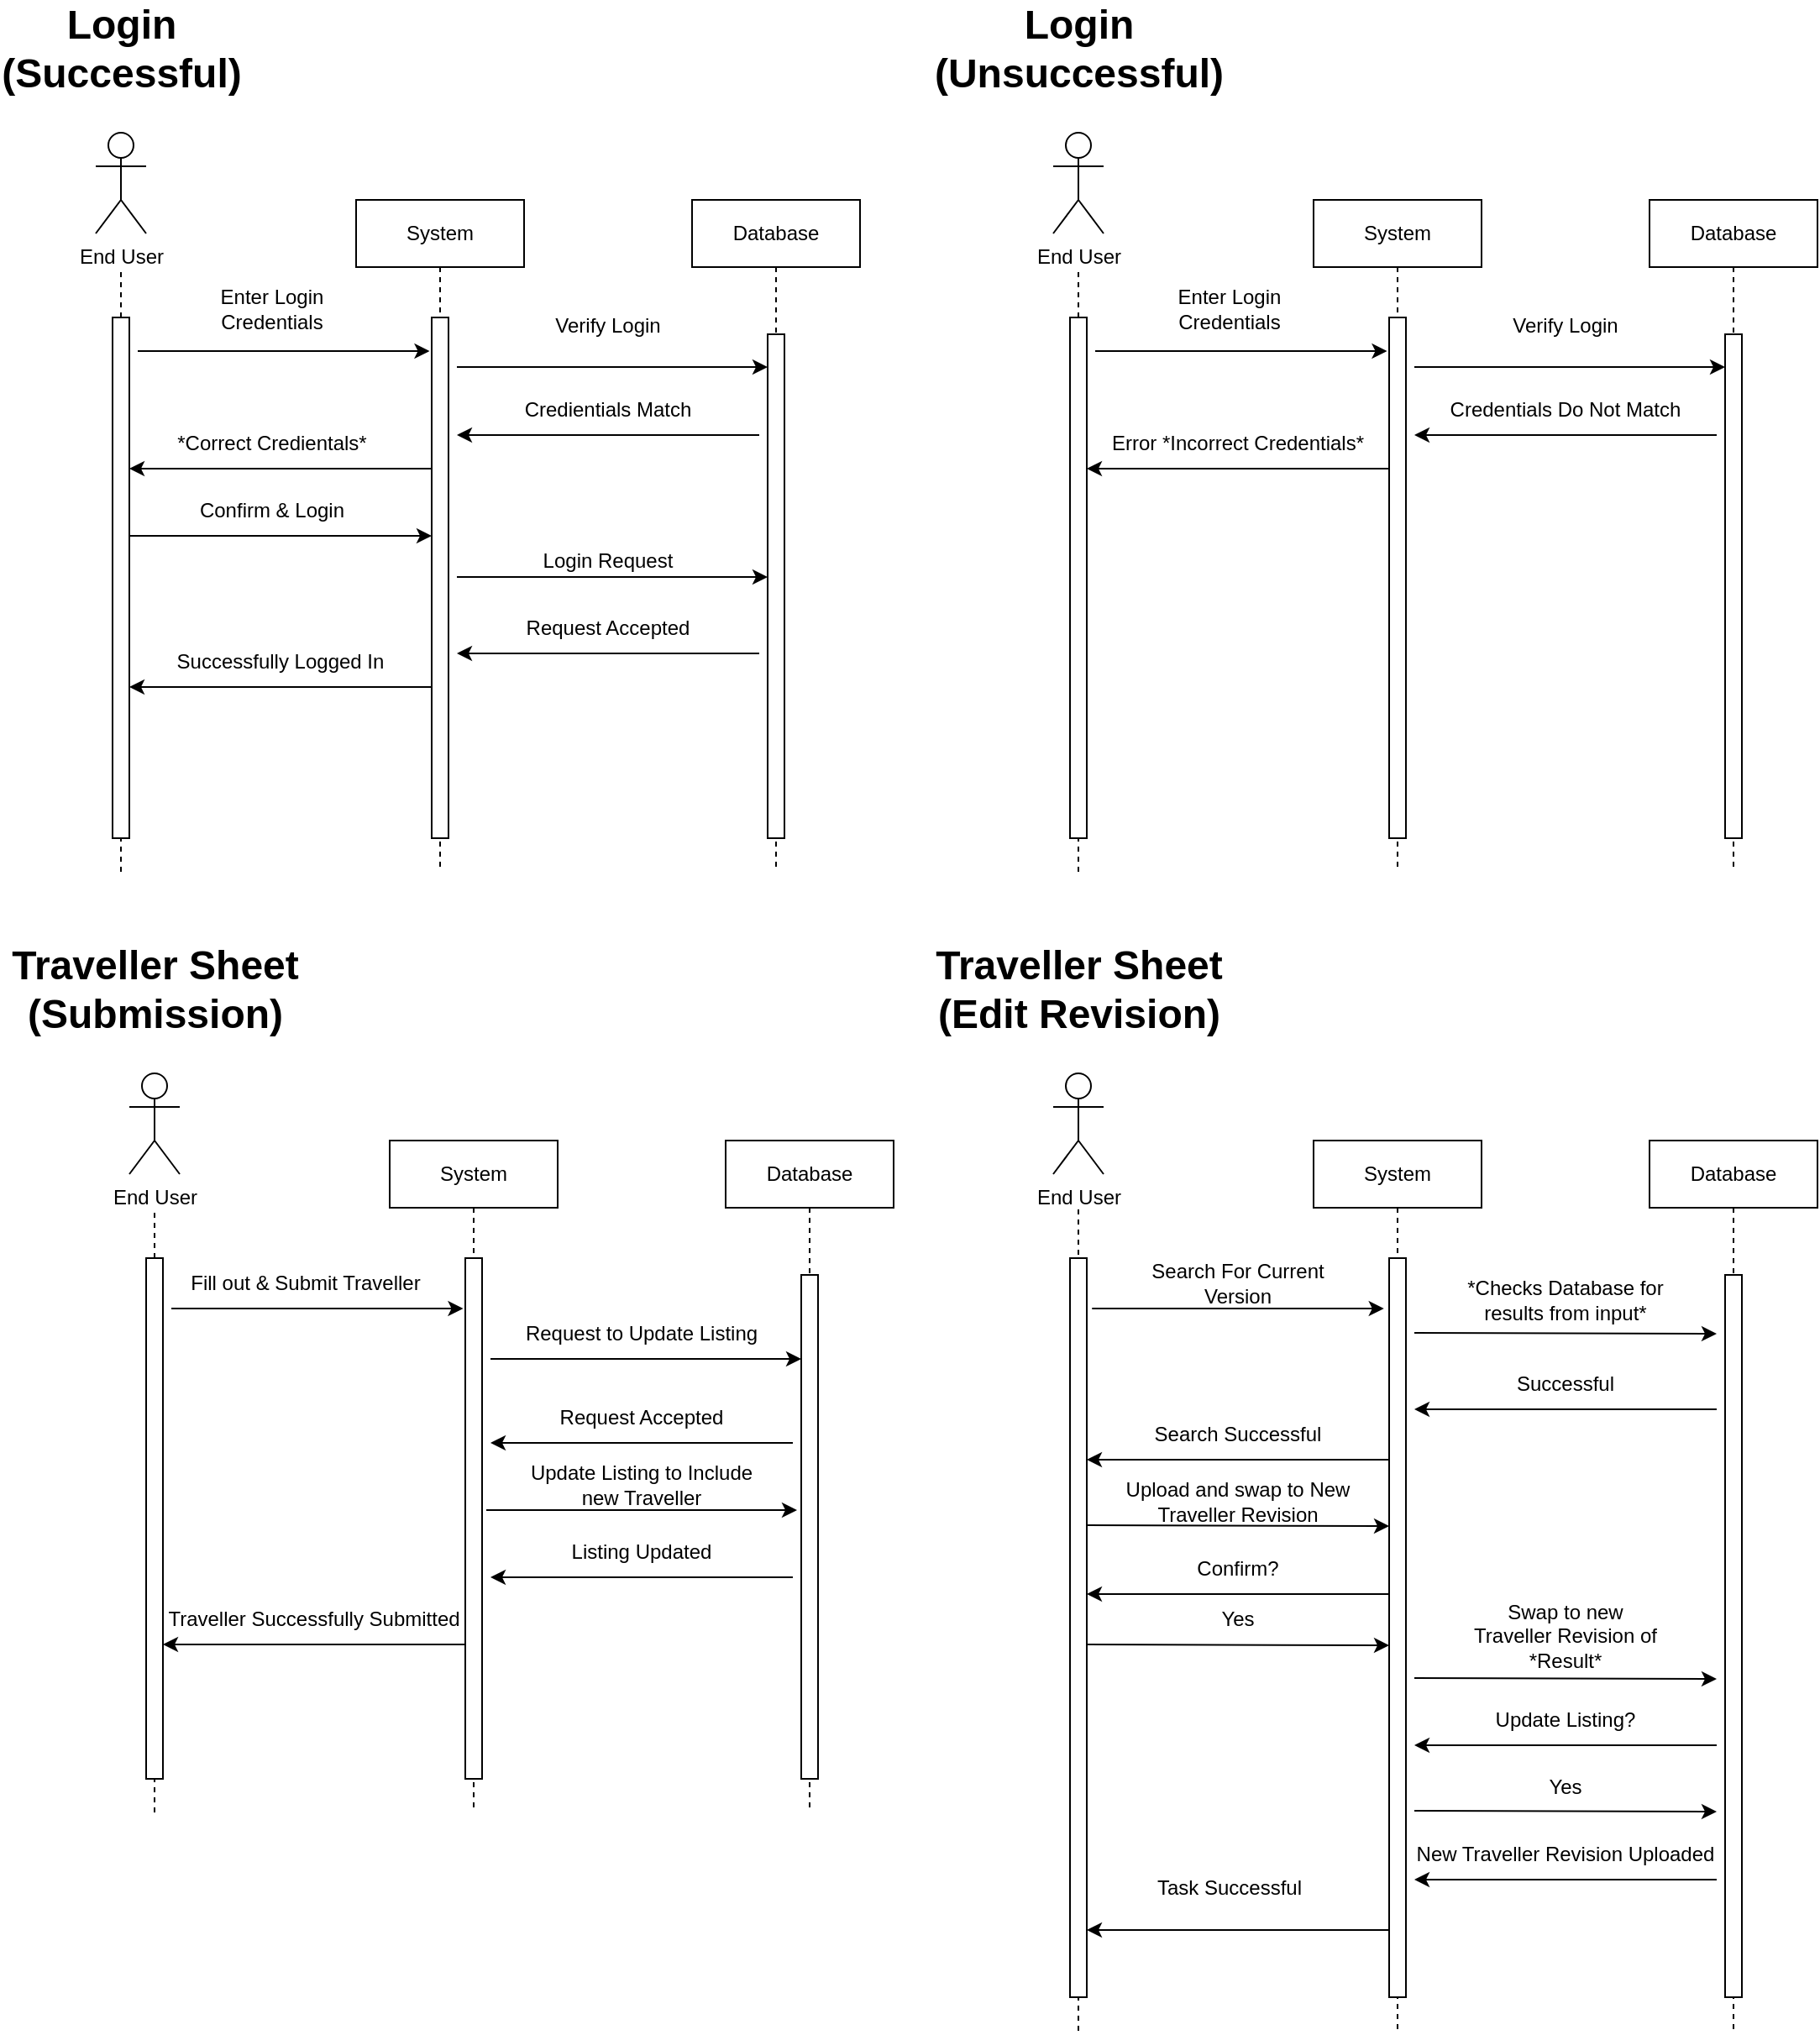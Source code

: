 <mxfile version="25.0.2">
  <diagram name="Page-1" id="2YBvvXClWsGukQMizWep">
    <mxGraphModel dx="3749" dy="3394" grid="1" gridSize="10" guides="1" tooltips="1" connect="1" arrows="1" fold="1" page="1" pageScale="1" pageWidth="850" pageHeight="1100" math="0" shadow="0">
      <root>
        <mxCell id="0" />
        <mxCell id="1" parent="0" />
        <mxCell id="aM9ryv3xv72pqoxQDRHE-1" value="System" style="shape=umlLifeline;perimeter=lifelinePerimeter;whiteSpace=wrap;html=1;container=0;dropTarget=0;collapsible=0;recursiveResize=0;outlineConnect=0;portConstraint=eastwest;newEdgeStyle={&quot;edgeStyle&quot;:&quot;elbowEdgeStyle&quot;,&quot;elbow&quot;:&quot;vertical&quot;,&quot;curved&quot;:0,&quot;rounded&quot;:0};" parent="1" vertex="1">
          <mxGeometry x="-660" y="-990" width="100" height="400" as="geometry" />
        </mxCell>
        <mxCell id="aM9ryv3xv72pqoxQDRHE-2" value="" style="html=1;points=[];perimeter=orthogonalPerimeter;outlineConnect=0;targetShapes=umlLifeline;portConstraint=eastwest;newEdgeStyle={&quot;edgeStyle&quot;:&quot;elbowEdgeStyle&quot;,&quot;elbow&quot;:&quot;vertical&quot;,&quot;curved&quot;:0,&quot;rounded&quot;:0};" parent="aM9ryv3xv72pqoxQDRHE-1" vertex="1">
          <mxGeometry x="45" y="70" width="10" height="310" as="geometry" />
        </mxCell>
        <mxCell id="aM9ryv3xv72pqoxQDRHE-5" value="Database" style="shape=umlLifeline;perimeter=lifelinePerimeter;whiteSpace=wrap;html=1;container=0;dropTarget=0;collapsible=0;recursiveResize=0;outlineConnect=0;portConstraint=eastwest;newEdgeStyle={&quot;edgeStyle&quot;:&quot;elbowEdgeStyle&quot;,&quot;elbow&quot;:&quot;vertical&quot;,&quot;curved&quot;:0,&quot;rounded&quot;:0};" parent="1" vertex="1">
          <mxGeometry x="-460" y="-990" width="100" height="400" as="geometry" />
        </mxCell>
        <mxCell id="aM9ryv3xv72pqoxQDRHE-6" value="" style="html=1;points=[];perimeter=orthogonalPerimeter;outlineConnect=0;targetShapes=umlLifeline;portConstraint=eastwest;newEdgeStyle={&quot;edgeStyle&quot;:&quot;elbowEdgeStyle&quot;,&quot;elbow&quot;:&quot;vertical&quot;,&quot;curved&quot;:0,&quot;rounded&quot;:0};" parent="aM9ryv3xv72pqoxQDRHE-5" vertex="1">
          <mxGeometry x="45" y="80" width="10" height="300" as="geometry" />
        </mxCell>
        <mxCell id="GE8smOKKoouIGCWnIZ1e-4" value="End User" style="shape=umlActor;verticalLabelPosition=bottom;verticalAlign=top;html=1;outlineConnect=0;" vertex="1" parent="1">
          <mxGeometry x="-815" y="-1030" width="30" height="60" as="geometry" />
        </mxCell>
        <mxCell id="GE8smOKKoouIGCWnIZ1e-6" value="" style="endArrow=none;dashed=1;html=1;rounded=0;" edge="1" parent="1">
          <mxGeometry width="50" height="50" relative="1" as="geometry">
            <mxPoint x="-800" y="-590" as="sourcePoint" />
            <mxPoint x="-800" y="-950" as="targetPoint" />
          </mxGeometry>
        </mxCell>
        <mxCell id="GE8smOKKoouIGCWnIZ1e-2" value="&lt;span style=&quot;color: rgba(0, 0, 0, 0); font-family: monospace; font-size: 0px; text-align: start; background-color: rgb(251, 251, 251);&quot;&gt;%3CmxGraphModel%3E%3Croot%3E%3CmxCell%20id%3D%220%22%2F%3E%3CmxCell%20id%3D%221%22%20parent%3D%220%22%2F%3E%3CmxCell%20id%3D%222%22%20value%3D%22%3AObject%22%20style%3D%22shape%3DumlLifeline%3Bperimeter%3DlifelinePerimeter%3BwhiteSpace%3Dwrap%3Bhtml%3D1%3Bcontainer%3D0%3BdropTarget%3D0%3Bcollapsible%3D0%3BrecursiveResize%3D0%3BoutlineConnect%3D0%3BportConstraint%3Deastwest%3BnewEdgeStyle%3D%7B%26quot%3BedgeStyle%26quot%3B%3A%26quot%3BelbowEdgeStyle%26quot%3B%2C%26quot%3Belbow%26quot%3B%3A%26quot%3Bvertical%26quot%3B%2C%26quot%3Bcurved%26quot%3B%3A0%2C%26quot%3Brounded%26quot%3B%3A0%7D%3B%22%20vertex%3D%221%22%20parent%3D%221%22%3E%3CmxGeometry%20x%3D%22200%22%20y%3D%2240%22%20width%3D%22100%22%20height%3D%22300%22%20as%3D%22geometry%22%2F%3E%3C%2FmxCell%3E%3CmxCell%20id%3D%223%22%20value%3D%22%22%20style%3D%22html%3D1%3Bpoints%3D%5B%5D%3Bperimeter%3DorthogonalPerimeter%3BoutlineConnect%3D0%3BtargetShapes%3DumlLifeline%3BportConstraint%3Deastwest%3BnewEdgeStyle%3D%7B%26quot%3BedgeStyle%26quot%3B%3A%26quot%3BelbowEdgeStyle%26quot%3B%2C%26quot%3Belbow%26quot%3B%3A%26quot%3Bvertical%26quot%3B%2C%26quot%3Bcurved%26quot%3B%3A0%2C%26quot%3Brounded%26quot%3B%3A0%7D%3B%22%20vertex%3D%221%22%20parent%3D%222%22%3E%3CmxGeometry%20x%3D%2245%22%20y%3D%2270%22%20width%3D%2210%22%20height%3D%22190%22%20as%3D%22geometry%22%2F%3E%3C%2FmxCell%3E%3CmxCell%20id%3D%224%22%20value%3D%22%22%20style%3D%22html%3D1%3Bpoints%3D%5B%5D%3Bperimeter%3DorthogonalPerimeter%3BoutlineConnect%3D0%3BtargetShapes%3DumlLifeline%3BportConstraint%3Deastwest%3BnewEdgeStyle%3D%7B%26quot%3BedgeStyle%26quot%3B%3A%26quot%3BelbowEdgeStyle%26quot%3B%2C%26quot%3Belbow%26quot%3B%3A%26quot%3Bvertical%26quot%3B%2C%26quot%3Bcurved%26quot%3B%3A0%2C%26quot%3Brounded%26quot%3B%3A0%7D%3B%22%20vertex%3D%221%22%20parent%3D%222%22%3E%3CmxGeometry%20x%3D%2250%22%20y%3D%22120%22%20width%3D%2210%22%20height%3D%2280%22%20as%3D%22geometry%22%2F%3E%3C%2FmxCell%3E%3C%2Froot%3E%3C%2FmxGraphModel%3E&lt;/span&gt;" style="html=1;points=[];perimeter=orthogonalPerimeter;outlineConnect=0;targetShapes=umlLifeline;portConstraint=eastwest;newEdgeStyle={&quot;edgeStyle&quot;:&quot;elbowEdgeStyle&quot;,&quot;elbow&quot;:&quot;vertical&quot;,&quot;curved&quot;:0,&quot;rounded&quot;:0};" vertex="1" parent="1">
          <mxGeometry x="-805" y="-920" width="10" height="310" as="geometry" />
        </mxCell>
        <mxCell id="GE8smOKKoouIGCWnIZ1e-9" value="" style="endArrow=classic;html=1;rounded=0;" edge="1" parent="1">
          <mxGeometry width="50" height="50" relative="1" as="geometry">
            <mxPoint x="-790" y="-900" as="sourcePoint" />
            <mxPoint x="-616.25" y="-900" as="targetPoint" />
          </mxGeometry>
        </mxCell>
        <mxCell id="GE8smOKKoouIGCWnIZ1e-10" value="Enter Login Credentials" style="text;html=1;align=center;verticalAlign=middle;whiteSpace=wrap;rounded=0;" vertex="1" parent="1">
          <mxGeometry x="-770" y="-940" width="120" height="30" as="geometry" />
        </mxCell>
        <mxCell id="GE8smOKKoouIGCWnIZ1e-11" value="" style="endArrow=classic;html=1;rounded=0;" edge="1" parent="1">
          <mxGeometry width="50" height="50" relative="1" as="geometry">
            <mxPoint x="-600" y="-890.5" as="sourcePoint" />
            <mxPoint x="-415" y="-890.5" as="targetPoint" />
          </mxGeometry>
        </mxCell>
        <mxCell id="GE8smOKKoouIGCWnIZ1e-12" value="Verify Login" style="text;html=1;align=center;verticalAlign=middle;whiteSpace=wrap;rounded=0;" vertex="1" parent="1">
          <mxGeometry x="-570" y="-930" width="120" height="30" as="geometry" />
        </mxCell>
        <mxCell id="GE8smOKKoouIGCWnIZ1e-13" value="" style="endArrow=classic;html=1;rounded=0;" edge="1" parent="1">
          <mxGeometry width="50" height="50" relative="1" as="geometry">
            <mxPoint x="-420" y="-850" as="sourcePoint" />
            <mxPoint x="-600" y="-850" as="targetPoint" />
          </mxGeometry>
        </mxCell>
        <mxCell id="GE8smOKKoouIGCWnIZ1e-19" value="Login&lt;div&gt;(Successful)&lt;/div&gt;" style="text;strokeColor=none;fillColor=none;html=1;fontSize=24;fontStyle=1;verticalAlign=middle;align=center;" vertex="1" parent="1">
          <mxGeometry x="-850" y="-1100" width="100" height="40" as="geometry" />
        </mxCell>
        <mxCell id="GE8smOKKoouIGCWnIZ1e-20" value="Credientials Match" style="text;html=1;align=center;verticalAlign=middle;whiteSpace=wrap;rounded=0;" vertex="1" parent="1">
          <mxGeometry x="-570" y="-880" width="120" height="30" as="geometry" />
        </mxCell>
        <mxCell id="GE8smOKKoouIGCWnIZ1e-21" value="" style="endArrow=classic;html=1;rounded=0;" edge="1" parent="1">
          <mxGeometry width="50" height="50" relative="1" as="geometry">
            <mxPoint x="-615" y="-830" as="sourcePoint" />
            <mxPoint x="-795" y="-830" as="targetPoint" />
          </mxGeometry>
        </mxCell>
        <mxCell id="GE8smOKKoouIGCWnIZ1e-22" value="*Correct Credientals*" style="text;html=1;align=center;verticalAlign=middle;whiteSpace=wrap;rounded=0;" vertex="1" parent="1">
          <mxGeometry x="-770" y="-860" width="120" height="30" as="geometry" />
        </mxCell>
        <mxCell id="GE8smOKKoouIGCWnIZ1e-23" value="" style="endArrow=classic;html=1;rounded=0;" edge="1" parent="1" target="aM9ryv3xv72pqoxQDRHE-2">
          <mxGeometry width="50" height="50" relative="1" as="geometry">
            <mxPoint x="-795" y="-790" as="sourcePoint" />
            <mxPoint x="-621.25" y="-790" as="targetPoint" />
          </mxGeometry>
        </mxCell>
        <mxCell id="GE8smOKKoouIGCWnIZ1e-24" value="Confirm &amp;amp; Login" style="text;html=1;align=center;verticalAlign=middle;whiteSpace=wrap;rounded=0;" vertex="1" parent="1">
          <mxGeometry x="-770" y="-820" width="120" height="30" as="geometry" />
        </mxCell>
        <mxCell id="GE8smOKKoouIGCWnIZ1e-25" value="" style="endArrow=classic;html=1;rounded=0;" edge="1" parent="1" target="aM9ryv3xv72pqoxQDRHE-6">
          <mxGeometry width="50" height="50" relative="1" as="geometry">
            <mxPoint x="-600" y="-765.5" as="sourcePoint" />
            <mxPoint x="-420" y="-765.5" as="targetPoint" />
          </mxGeometry>
        </mxCell>
        <mxCell id="GE8smOKKoouIGCWnIZ1e-26" value="Login Request" style="text;html=1;align=center;verticalAlign=middle;whiteSpace=wrap;rounded=0;" vertex="1" parent="1">
          <mxGeometry x="-570" y="-790" width="120" height="30" as="geometry" />
        </mxCell>
        <mxCell id="GE8smOKKoouIGCWnIZ1e-27" value="" style="endArrow=classic;html=1;rounded=0;" edge="1" parent="1">
          <mxGeometry width="50" height="50" relative="1" as="geometry">
            <mxPoint x="-420" y="-720" as="sourcePoint" />
            <mxPoint x="-600" y="-720" as="targetPoint" />
          </mxGeometry>
        </mxCell>
        <mxCell id="GE8smOKKoouIGCWnIZ1e-28" value="Request Accepted" style="text;html=1;align=center;verticalAlign=middle;whiteSpace=wrap;rounded=0;" vertex="1" parent="1">
          <mxGeometry x="-570" y="-750" width="120" height="30" as="geometry" />
        </mxCell>
        <mxCell id="GE8smOKKoouIGCWnIZ1e-29" value="" style="endArrow=classic;html=1;rounded=0;" edge="1" parent="1">
          <mxGeometry width="50" height="50" relative="1" as="geometry">
            <mxPoint x="-615" y="-700" as="sourcePoint" />
            <mxPoint x="-795" y="-700" as="targetPoint" />
          </mxGeometry>
        </mxCell>
        <mxCell id="GE8smOKKoouIGCWnIZ1e-30" value="Successfully Logged In" style="text;html=1;align=center;verticalAlign=middle;whiteSpace=wrap;rounded=0;" vertex="1" parent="1">
          <mxGeometry x="-770" y="-730" width="130" height="30" as="geometry" />
        </mxCell>
        <mxCell id="GE8smOKKoouIGCWnIZ1e-31" value="System" style="shape=umlLifeline;perimeter=lifelinePerimeter;whiteSpace=wrap;html=1;container=0;dropTarget=0;collapsible=0;recursiveResize=0;outlineConnect=0;portConstraint=eastwest;newEdgeStyle={&quot;edgeStyle&quot;:&quot;elbowEdgeStyle&quot;,&quot;elbow&quot;:&quot;vertical&quot;,&quot;curved&quot;:0,&quot;rounded&quot;:0};" vertex="1" parent="1">
          <mxGeometry x="-90" y="-990" width="100" height="400" as="geometry" />
        </mxCell>
        <mxCell id="GE8smOKKoouIGCWnIZ1e-32" value="" style="html=1;points=[];perimeter=orthogonalPerimeter;outlineConnect=0;targetShapes=umlLifeline;portConstraint=eastwest;newEdgeStyle={&quot;edgeStyle&quot;:&quot;elbowEdgeStyle&quot;,&quot;elbow&quot;:&quot;vertical&quot;,&quot;curved&quot;:0,&quot;rounded&quot;:0};" vertex="1" parent="GE8smOKKoouIGCWnIZ1e-31">
          <mxGeometry x="45" y="70" width="10" height="310" as="geometry" />
        </mxCell>
        <mxCell id="GE8smOKKoouIGCWnIZ1e-33" value="Database" style="shape=umlLifeline;perimeter=lifelinePerimeter;whiteSpace=wrap;html=1;container=0;dropTarget=0;collapsible=0;recursiveResize=0;outlineConnect=0;portConstraint=eastwest;newEdgeStyle={&quot;edgeStyle&quot;:&quot;elbowEdgeStyle&quot;,&quot;elbow&quot;:&quot;vertical&quot;,&quot;curved&quot;:0,&quot;rounded&quot;:0};" vertex="1" parent="1">
          <mxGeometry x="110" y="-990" width="100" height="400" as="geometry" />
        </mxCell>
        <mxCell id="GE8smOKKoouIGCWnIZ1e-34" value="" style="html=1;points=[];perimeter=orthogonalPerimeter;outlineConnect=0;targetShapes=umlLifeline;portConstraint=eastwest;newEdgeStyle={&quot;edgeStyle&quot;:&quot;elbowEdgeStyle&quot;,&quot;elbow&quot;:&quot;vertical&quot;,&quot;curved&quot;:0,&quot;rounded&quot;:0};" vertex="1" parent="GE8smOKKoouIGCWnIZ1e-33">
          <mxGeometry x="45" y="80" width="10" height="300" as="geometry" />
        </mxCell>
        <mxCell id="GE8smOKKoouIGCWnIZ1e-35" value="End User" style="shape=umlActor;verticalLabelPosition=bottom;verticalAlign=top;html=1;outlineConnect=0;" vertex="1" parent="1">
          <mxGeometry x="-245" y="-1030" width="30" height="60" as="geometry" />
        </mxCell>
        <mxCell id="GE8smOKKoouIGCWnIZ1e-36" value="" style="endArrow=none;dashed=1;html=1;rounded=0;" edge="1" parent="1">
          <mxGeometry width="50" height="50" relative="1" as="geometry">
            <mxPoint x="-230" y="-590" as="sourcePoint" />
            <mxPoint x="-230" y="-950" as="targetPoint" />
          </mxGeometry>
        </mxCell>
        <mxCell id="GE8smOKKoouIGCWnIZ1e-37" value="&lt;span style=&quot;color: rgba(0, 0, 0, 0); font-family: monospace; font-size: 0px; text-align: start; background-color: rgb(251, 251, 251);&quot;&gt;%3CmxGraphModel%3E%3Croot%3E%3CmxCell%20id%3D%220%22%2F%3E%3CmxCell%20id%3D%221%22%20parent%3D%220%22%2F%3E%3CmxCell%20id%3D%222%22%20value%3D%22%3AObject%22%20style%3D%22shape%3DumlLifeline%3Bperimeter%3DlifelinePerimeter%3BwhiteSpace%3Dwrap%3Bhtml%3D1%3Bcontainer%3D0%3BdropTarget%3D0%3Bcollapsible%3D0%3BrecursiveResize%3D0%3BoutlineConnect%3D0%3BportConstraint%3Deastwest%3BnewEdgeStyle%3D%7B%26quot%3BedgeStyle%26quot%3B%3A%26quot%3BelbowEdgeStyle%26quot%3B%2C%26quot%3Belbow%26quot%3B%3A%26quot%3Bvertical%26quot%3B%2C%26quot%3Bcurved%26quot%3B%3A0%2C%26quot%3Brounded%26quot%3B%3A0%7D%3B%22%20vertex%3D%221%22%20parent%3D%221%22%3E%3CmxGeometry%20x%3D%22200%22%20y%3D%2240%22%20width%3D%22100%22%20height%3D%22300%22%20as%3D%22geometry%22%2F%3E%3C%2FmxCell%3E%3CmxCell%20id%3D%223%22%20value%3D%22%22%20style%3D%22html%3D1%3Bpoints%3D%5B%5D%3Bperimeter%3DorthogonalPerimeter%3BoutlineConnect%3D0%3BtargetShapes%3DumlLifeline%3BportConstraint%3Deastwest%3BnewEdgeStyle%3D%7B%26quot%3BedgeStyle%26quot%3B%3A%26quot%3BelbowEdgeStyle%26quot%3B%2C%26quot%3Belbow%26quot%3B%3A%26quot%3Bvertical%26quot%3B%2C%26quot%3Bcurved%26quot%3B%3A0%2C%26quot%3Brounded%26quot%3B%3A0%7D%3B%22%20vertex%3D%221%22%20parent%3D%222%22%3E%3CmxGeometry%20x%3D%2245%22%20y%3D%2270%22%20width%3D%2210%22%20height%3D%22190%22%20as%3D%22geometry%22%2F%3E%3C%2FmxCell%3E%3CmxCell%20id%3D%224%22%20value%3D%22%22%20style%3D%22html%3D1%3Bpoints%3D%5B%5D%3Bperimeter%3DorthogonalPerimeter%3BoutlineConnect%3D0%3BtargetShapes%3DumlLifeline%3BportConstraint%3Deastwest%3BnewEdgeStyle%3D%7B%26quot%3BedgeStyle%26quot%3B%3A%26quot%3BelbowEdgeStyle%26quot%3B%2C%26quot%3Belbow%26quot%3B%3A%26quot%3Bvertical%26quot%3B%2C%26quot%3Bcurved%26quot%3B%3A0%2C%26quot%3Brounded%26quot%3B%3A0%7D%3B%22%20vertex%3D%221%22%20parent%3D%222%22%3E%3CmxGeometry%20x%3D%2250%22%20y%3D%22120%22%20width%3D%2210%22%20height%3D%2280%22%20as%3D%22geometry%22%2F%3E%3C%2FmxCell%3E%3C%2Froot%3E%3C%2FmxGraphModel%3E&lt;/span&gt;" style="html=1;points=[];perimeter=orthogonalPerimeter;outlineConnect=0;targetShapes=umlLifeline;portConstraint=eastwest;newEdgeStyle={&quot;edgeStyle&quot;:&quot;elbowEdgeStyle&quot;,&quot;elbow&quot;:&quot;vertical&quot;,&quot;curved&quot;:0,&quot;rounded&quot;:0};" vertex="1" parent="1">
          <mxGeometry x="-235" y="-920" width="10" height="310" as="geometry" />
        </mxCell>
        <mxCell id="GE8smOKKoouIGCWnIZ1e-38" value="" style="endArrow=classic;html=1;rounded=0;" edge="1" parent="1">
          <mxGeometry width="50" height="50" relative="1" as="geometry">
            <mxPoint x="-220" y="-900" as="sourcePoint" />
            <mxPoint x="-46.25" y="-900" as="targetPoint" />
          </mxGeometry>
        </mxCell>
        <mxCell id="GE8smOKKoouIGCWnIZ1e-39" value="Enter Login Credentials" style="text;html=1;align=center;verticalAlign=middle;whiteSpace=wrap;rounded=0;" vertex="1" parent="1">
          <mxGeometry x="-200" y="-940" width="120" height="30" as="geometry" />
        </mxCell>
        <mxCell id="GE8smOKKoouIGCWnIZ1e-40" value="" style="endArrow=classic;html=1;rounded=0;" edge="1" parent="1">
          <mxGeometry width="50" height="50" relative="1" as="geometry">
            <mxPoint x="-30" y="-890.5" as="sourcePoint" />
            <mxPoint x="155" y="-890.5" as="targetPoint" />
          </mxGeometry>
        </mxCell>
        <mxCell id="GE8smOKKoouIGCWnIZ1e-41" value="Verify Login" style="text;html=1;align=center;verticalAlign=middle;whiteSpace=wrap;rounded=0;" vertex="1" parent="1">
          <mxGeometry y="-930" width="120" height="30" as="geometry" />
        </mxCell>
        <mxCell id="GE8smOKKoouIGCWnIZ1e-42" value="" style="endArrow=classic;html=1;rounded=0;" edge="1" parent="1">
          <mxGeometry width="50" height="50" relative="1" as="geometry">
            <mxPoint x="150" y="-850" as="sourcePoint" />
            <mxPoint x="-30" y="-850" as="targetPoint" />
          </mxGeometry>
        </mxCell>
        <mxCell id="GE8smOKKoouIGCWnIZ1e-43" value="Login&lt;div&gt;(Unsuccessful)&lt;/div&gt;" style="text;strokeColor=none;fillColor=none;html=1;fontSize=24;fontStyle=1;verticalAlign=middle;align=center;" vertex="1" parent="1">
          <mxGeometry x="-280" y="-1100" width="100" height="40" as="geometry" />
        </mxCell>
        <mxCell id="GE8smOKKoouIGCWnIZ1e-44" value="Credentials Do Not Match" style="text;html=1;align=center;verticalAlign=middle;whiteSpace=wrap;rounded=0;" vertex="1" parent="1">
          <mxGeometry x="-10" y="-880" width="140" height="30" as="geometry" />
        </mxCell>
        <mxCell id="GE8smOKKoouIGCWnIZ1e-45" value="" style="endArrow=classic;html=1;rounded=0;" edge="1" parent="1">
          <mxGeometry width="50" height="50" relative="1" as="geometry">
            <mxPoint x="-45" y="-830" as="sourcePoint" />
            <mxPoint x="-225" y="-830" as="targetPoint" />
          </mxGeometry>
        </mxCell>
        <mxCell id="GE8smOKKoouIGCWnIZ1e-46" value="Error *Incorrect Credentials*" style="text;html=1;align=center;verticalAlign=middle;whiteSpace=wrap;rounded=0;" vertex="1" parent="1">
          <mxGeometry x="-215" y="-860" width="160" height="30" as="geometry" />
        </mxCell>
        <mxCell id="GE8smOKKoouIGCWnIZ1e-55" value="System" style="shape=umlLifeline;perimeter=lifelinePerimeter;whiteSpace=wrap;html=1;container=0;dropTarget=0;collapsible=0;recursiveResize=0;outlineConnect=0;portConstraint=eastwest;newEdgeStyle={&quot;edgeStyle&quot;:&quot;elbowEdgeStyle&quot;,&quot;elbow&quot;:&quot;vertical&quot;,&quot;curved&quot;:0,&quot;rounded&quot;:0};" vertex="1" parent="1">
          <mxGeometry x="-640" y="-430" width="100" height="400" as="geometry" />
        </mxCell>
        <mxCell id="GE8smOKKoouIGCWnIZ1e-56" value="" style="html=1;points=[];perimeter=orthogonalPerimeter;outlineConnect=0;targetShapes=umlLifeline;portConstraint=eastwest;newEdgeStyle={&quot;edgeStyle&quot;:&quot;elbowEdgeStyle&quot;,&quot;elbow&quot;:&quot;vertical&quot;,&quot;curved&quot;:0,&quot;rounded&quot;:0};" vertex="1" parent="GE8smOKKoouIGCWnIZ1e-55">
          <mxGeometry x="45" y="70" width="10" height="310" as="geometry" />
        </mxCell>
        <mxCell id="GE8smOKKoouIGCWnIZ1e-57" value="Database" style="shape=umlLifeline;perimeter=lifelinePerimeter;whiteSpace=wrap;html=1;container=0;dropTarget=0;collapsible=0;recursiveResize=0;outlineConnect=0;portConstraint=eastwest;newEdgeStyle={&quot;edgeStyle&quot;:&quot;elbowEdgeStyle&quot;,&quot;elbow&quot;:&quot;vertical&quot;,&quot;curved&quot;:0,&quot;rounded&quot;:0};" vertex="1" parent="1">
          <mxGeometry x="-440" y="-430" width="100" height="400" as="geometry" />
        </mxCell>
        <mxCell id="GE8smOKKoouIGCWnIZ1e-58" value="" style="html=1;points=[];perimeter=orthogonalPerimeter;outlineConnect=0;targetShapes=umlLifeline;portConstraint=eastwest;newEdgeStyle={&quot;edgeStyle&quot;:&quot;elbowEdgeStyle&quot;,&quot;elbow&quot;:&quot;vertical&quot;,&quot;curved&quot;:0,&quot;rounded&quot;:0};" vertex="1" parent="GE8smOKKoouIGCWnIZ1e-57">
          <mxGeometry x="45" y="80" width="10" height="300" as="geometry" />
        </mxCell>
        <mxCell id="GE8smOKKoouIGCWnIZ1e-59" value="End User" style="shape=umlActor;verticalLabelPosition=bottom;verticalAlign=top;html=1;outlineConnect=0;" vertex="1" parent="1">
          <mxGeometry x="-795" y="-470" width="30" height="60" as="geometry" />
        </mxCell>
        <mxCell id="GE8smOKKoouIGCWnIZ1e-60" value="" style="endArrow=none;dashed=1;html=1;rounded=0;" edge="1" parent="1">
          <mxGeometry width="50" height="50" relative="1" as="geometry">
            <mxPoint x="-780" y="-30" as="sourcePoint" />
            <mxPoint x="-780" y="-390" as="targetPoint" />
          </mxGeometry>
        </mxCell>
        <mxCell id="GE8smOKKoouIGCWnIZ1e-61" value="&lt;span style=&quot;color: rgba(0, 0, 0, 0); font-family: monospace; font-size: 0px; text-align: start; background-color: rgb(251, 251, 251);&quot;&gt;%3CmxGraphModel%3E%3Croot%3E%3CmxCell%20id%3D%220%22%2F%3E%3CmxCell%20id%3D%221%22%20parent%3D%220%22%2F%3E%3CmxCell%20id%3D%222%22%20value%3D%22%3AObject%22%20style%3D%22shape%3DumlLifeline%3Bperimeter%3DlifelinePerimeter%3BwhiteSpace%3Dwrap%3Bhtml%3D1%3Bcontainer%3D0%3BdropTarget%3D0%3Bcollapsible%3D0%3BrecursiveResize%3D0%3BoutlineConnect%3D0%3BportConstraint%3Deastwest%3BnewEdgeStyle%3D%7B%26quot%3BedgeStyle%26quot%3B%3A%26quot%3BelbowEdgeStyle%26quot%3B%2C%26quot%3Belbow%26quot%3B%3A%26quot%3Bvertical%26quot%3B%2C%26quot%3Bcurved%26quot%3B%3A0%2C%26quot%3Brounded%26quot%3B%3A0%7D%3B%22%20vertex%3D%221%22%20parent%3D%221%22%3E%3CmxGeometry%20x%3D%22200%22%20y%3D%2240%22%20width%3D%22100%22%20height%3D%22300%22%20as%3D%22geometry%22%2F%3E%3C%2FmxCell%3E%3CmxCell%20id%3D%223%22%20value%3D%22%22%20style%3D%22html%3D1%3Bpoints%3D%5B%5D%3Bperimeter%3DorthogonalPerimeter%3BoutlineConnect%3D0%3BtargetShapes%3DumlLifeline%3BportConstraint%3Deastwest%3BnewEdgeStyle%3D%7B%26quot%3BedgeStyle%26quot%3B%3A%26quot%3BelbowEdgeStyle%26quot%3B%2C%26quot%3Belbow%26quot%3B%3A%26quot%3Bvertical%26quot%3B%2C%26quot%3Bcurved%26quot%3B%3A0%2C%26quot%3Brounded%26quot%3B%3A0%7D%3B%22%20vertex%3D%221%22%20parent%3D%222%22%3E%3CmxGeometry%20x%3D%2245%22%20y%3D%2270%22%20width%3D%2210%22%20height%3D%22190%22%20as%3D%22geometry%22%2F%3E%3C%2FmxCell%3E%3CmxCell%20id%3D%224%22%20value%3D%22%22%20style%3D%22html%3D1%3Bpoints%3D%5B%5D%3Bperimeter%3DorthogonalPerimeter%3BoutlineConnect%3D0%3BtargetShapes%3DumlLifeline%3BportConstraint%3Deastwest%3BnewEdgeStyle%3D%7B%26quot%3BedgeStyle%26quot%3B%3A%26quot%3BelbowEdgeStyle%26quot%3B%2C%26quot%3Belbow%26quot%3B%3A%26quot%3Bvertical%26quot%3B%2C%26quot%3Bcurved%26quot%3B%3A0%2C%26quot%3Brounded%26quot%3B%3A0%7D%3B%22%20vertex%3D%221%22%20parent%3D%222%22%3E%3CmxGeometry%20x%3D%2250%22%20y%3D%22120%22%20width%3D%2210%22%20height%3D%2280%22%20as%3D%22geometry%22%2F%3E%3C%2FmxCell%3E%3C%2Froot%3E%3C%2FmxGraphModel%3E&lt;/span&gt;" style="html=1;points=[];perimeter=orthogonalPerimeter;outlineConnect=0;targetShapes=umlLifeline;portConstraint=eastwest;newEdgeStyle={&quot;edgeStyle&quot;:&quot;elbowEdgeStyle&quot;,&quot;elbow&quot;:&quot;vertical&quot;,&quot;curved&quot;:0,&quot;rounded&quot;:0};" vertex="1" parent="1">
          <mxGeometry x="-785" y="-360" width="10" height="310" as="geometry" />
        </mxCell>
        <mxCell id="GE8smOKKoouIGCWnIZ1e-67" value="Traveller Sheet&lt;div&gt;(Submission)&lt;/div&gt;" style="text;strokeColor=none;fillColor=none;html=1;fontSize=24;fontStyle=1;verticalAlign=middle;align=center;" vertex="1" parent="1">
          <mxGeometry x="-830" y="-540" width="100" height="40" as="geometry" />
        </mxCell>
        <mxCell id="GE8smOKKoouIGCWnIZ1e-80" value="System" style="shape=umlLifeline;perimeter=lifelinePerimeter;whiteSpace=wrap;html=1;container=0;dropTarget=0;collapsible=0;recursiveResize=0;outlineConnect=0;portConstraint=eastwest;newEdgeStyle={&quot;edgeStyle&quot;:&quot;elbowEdgeStyle&quot;,&quot;elbow&quot;:&quot;vertical&quot;,&quot;curved&quot;:0,&quot;rounded&quot;:0};" vertex="1" parent="1">
          <mxGeometry x="-90" y="-430" width="100" height="530" as="geometry" />
        </mxCell>
        <mxCell id="GE8smOKKoouIGCWnIZ1e-81" value="" style="html=1;points=[];perimeter=orthogonalPerimeter;outlineConnect=0;targetShapes=umlLifeline;portConstraint=eastwest;newEdgeStyle={&quot;edgeStyle&quot;:&quot;elbowEdgeStyle&quot;,&quot;elbow&quot;:&quot;vertical&quot;,&quot;curved&quot;:0,&quot;rounded&quot;:0};" vertex="1" parent="GE8smOKKoouIGCWnIZ1e-80">
          <mxGeometry x="45" y="70" width="10" height="440" as="geometry" />
        </mxCell>
        <mxCell id="GE8smOKKoouIGCWnIZ1e-82" value="Database" style="shape=umlLifeline;perimeter=lifelinePerimeter;whiteSpace=wrap;html=1;container=0;dropTarget=0;collapsible=0;recursiveResize=0;outlineConnect=0;portConstraint=eastwest;newEdgeStyle={&quot;edgeStyle&quot;:&quot;elbowEdgeStyle&quot;,&quot;elbow&quot;:&quot;vertical&quot;,&quot;curved&quot;:0,&quot;rounded&quot;:0};" vertex="1" parent="1">
          <mxGeometry x="110" y="-430" width="100" height="530" as="geometry" />
        </mxCell>
        <mxCell id="GE8smOKKoouIGCWnIZ1e-83" value="" style="html=1;points=[];perimeter=orthogonalPerimeter;outlineConnect=0;targetShapes=umlLifeline;portConstraint=eastwest;newEdgeStyle={&quot;edgeStyle&quot;:&quot;elbowEdgeStyle&quot;,&quot;elbow&quot;:&quot;vertical&quot;,&quot;curved&quot;:0,&quot;rounded&quot;:0};" vertex="1" parent="GE8smOKKoouIGCWnIZ1e-82">
          <mxGeometry x="45" y="80" width="10" height="430" as="geometry" />
        </mxCell>
        <mxCell id="GE8smOKKoouIGCWnIZ1e-84" value="End User" style="shape=umlActor;verticalLabelPosition=bottom;verticalAlign=top;html=1;outlineConnect=0;" vertex="1" parent="1">
          <mxGeometry x="-245" y="-470" width="30" height="60" as="geometry" />
        </mxCell>
        <mxCell id="GE8smOKKoouIGCWnIZ1e-85" value="" style="endArrow=none;dashed=1;html=1;rounded=0;" edge="1" parent="1">
          <mxGeometry width="50" height="50" relative="1" as="geometry">
            <mxPoint x="-230" y="100" as="sourcePoint" />
            <mxPoint x="-230" y="-390" as="targetPoint" />
          </mxGeometry>
        </mxCell>
        <mxCell id="GE8smOKKoouIGCWnIZ1e-86" value="&lt;span style=&quot;color: rgba(0, 0, 0, 0); font-family: monospace; font-size: 0px; text-align: start; background-color: rgb(251, 251, 251);&quot;&gt;%3CmxGraphModel%3E%3Croot%3E%3CmxCell%20id%3D%220%22%2F%3E%3CmxCell%20id%3D%221%22%20parent%3D%220%22%2F%3E%3CmxCell%20id%3D%222%22%20value%3D%22%3AObject%22%20style%3D%22shape%3DumlLifeline%3Bperimeter%3DlifelinePerimeter%3BwhiteSpace%3Dwrap%3Bhtml%3D1%3Bcontainer%3D0%3BdropTarget%3D0%3Bcollapsible%3D0%3BrecursiveResize%3D0%3BoutlineConnect%3D0%3BportConstraint%3Deastwest%3BnewEdgeStyle%3D%7B%26quot%3BedgeStyle%26quot%3B%3A%26quot%3BelbowEdgeStyle%26quot%3B%2C%26quot%3Belbow%26quot%3B%3A%26quot%3Bvertical%26quot%3B%2C%26quot%3Bcurved%26quot%3B%3A0%2C%26quot%3Brounded%26quot%3B%3A0%7D%3B%22%20vertex%3D%221%22%20parent%3D%221%22%3E%3CmxGeometry%20x%3D%22200%22%20y%3D%2240%22%20width%3D%22100%22%20height%3D%22300%22%20as%3D%22geometry%22%2F%3E%3C%2FmxCell%3E%3CmxCell%20id%3D%223%22%20value%3D%22%22%20style%3D%22html%3D1%3Bpoints%3D%5B%5D%3Bperimeter%3DorthogonalPerimeter%3BoutlineConnect%3D0%3BtargetShapes%3DumlLifeline%3BportConstraint%3Deastwest%3BnewEdgeStyle%3D%7B%26quot%3BedgeStyle%26quot%3B%3A%26quot%3BelbowEdgeStyle%26quot%3B%2C%26quot%3Belbow%26quot%3B%3A%26quot%3Bvertical%26quot%3B%2C%26quot%3Bcurved%26quot%3B%3A0%2C%26quot%3Brounded%26quot%3B%3A0%7D%3B%22%20vertex%3D%221%22%20parent%3D%222%22%3E%3CmxGeometry%20x%3D%2245%22%20y%3D%2270%22%20width%3D%2210%22%20height%3D%22190%22%20as%3D%22geometry%22%2F%3E%3C%2FmxCell%3E%3CmxCell%20id%3D%224%22%20value%3D%22%22%20style%3D%22html%3D1%3Bpoints%3D%5B%5D%3Bperimeter%3DorthogonalPerimeter%3BoutlineConnect%3D0%3BtargetShapes%3DumlLifeline%3BportConstraint%3Deastwest%3BnewEdgeStyle%3D%7B%26quot%3BedgeStyle%26quot%3B%3A%26quot%3BelbowEdgeStyle%26quot%3B%2C%26quot%3Belbow%26quot%3B%3A%26quot%3Bvertical%26quot%3B%2C%26quot%3Bcurved%26quot%3B%3A0%2C%26quot%3Brounded%26quot%3B%3A0%7D%3B%22%20vertex%3D%221%22%20parent%3D%222%22%3E%3CmxGeometry%20x%3D%2250%22%20y%3D%22120%22%20width%3D%2210%22%20height%3D%2280%22%20as%3D%22geometry%22%2F%3E%3C%2FmxCell%3E%3C%2Froot%3E%3C%2FmxGraphModel%3E&lt;/span&gt;" style="html=1;points=[];perimeter=orthogonalPerimeter;outlineConnect=0;targetShapes=umlLifeline;portConstraint=eastwest;newEdgeStyle={&quot;edgeStyle&quot;:&quot;elbowEdgeStyle&quot;,&quot;elbow&quot;:&quot;vertical&quot;,&quot;curved&quot;:0,&quot;rounded&quot;:0};" vertex="1" parent="1">
          <mxGeometry x="-235" y="-360" width="10" height="440" as="geometry" />
        </mxCell>
        <mxCell id="GE8smOKKoouIGCWnIZ1e-87" value="Traveller Sheet&lt;div&gt;(Edit Revision)&lt;/div&gt;" style="text;strokeColor=none;fillColor=none;html=1;fontSize=24;fontStyle=1;verticalAlign=middle;align=center;" vertex="1" parent="1">
          <mxGeometry x="-280" y="-540" width="100" height="40" as="geometry" />
        </mxCell>
        <mxCell id="GE8smOKKoouIGCWnIZ1e-88" value="" style="endArrow=classic;html=1;rounded=0;" edge="1" parent="1">
          <mxGeometry width="50" height="50" relative="1" as="geometry">
            <mxPoint x="-770" y="-330" as="sourcePoint" />
            <mxPoint x="-596.25" y="-330" as="targetPoint" />
          </mxGeometry>
        </mxCell>
        <mxCell id="GE8smOKKoouIGCWnIZ1e-89" value="Fill out &amp;amp; Submit Traveller" style="text;html=1;align=center;verticalAlign=middle;whiteSpace=wrap;rounded=0;" vertex="1" parent="1">
          <mxGeometry x="-760" y="-360" width="140" height="30" as="geometry" />
        </mxCell>
        <mxCell id="GE8smOKKoouIGCWnIZ1e-90" value="" style="endArrow=classic;html=1;rounded=0;" edge="1" parent="1">
          <mxGeometry width="50" height="50" relative="1" as="geometry">
            <mxPoint x="-580" y="-300" as="sourcePoint" />
            <mxPoint x="-395" y="-300" as="targetPoint" />
          </mxGeometry>
        </mxCell>
        <mxCell id="GE8smOKKoouIGCWnIZ1e-91" value="Request to Update Listing" style="text;html=1;align=center;verticalAlign=middle;whiteSpace=wrap;rounded=0;" vertex="1" parent="1">
          <mxGeometry x="-570" y="-330" width="160" height="30" as="geometry" />
        </mxCell>
        <mxCell id="GE8smOKKoouIGCWnIZ1e-92" value="" style="endArrow=classic;html=1;rounded=0;" edge="1" parent="1">
          <mxGeometry width="50" height="50" relative="1" as="geometry">
            <mxPoint x="-400" y="-250" as="sourcePoint" />
            <mxPoint x="-580" y="-250" as="targetPoint" />
          </mxGeometry>
        </mxCell>
        <mxCell id="GE8smOKKoouIGCWnIZ1e-93" value="Request Accepted" style="text;html=1;align=center;verticalAlign=middle;whiteSpace=wrap;rounded=0;" vertex="1" parent="1">
          <mxGeometry x="-550" y="-280" width="120" height="30" as="geometry" />
        </mxCell>
        <mxCell id="GE8smOKKoouIGCWnIZ1e-94" value="" style="endArrow=classic;html=1;rounded=0;" edge="1" parent="1">
          <mxGeometry width="50" height="50" relative="1" as="geometry">
            <mxPoint x="-582.5" y="-210" as="sourcePoint" />
            <mxPoint x="-397.5" y="-210" as="targetPoint" />
          </mxGeometry>
        </mxCell>
        <mxCell id="GE8smOKKoouIGCWnIZ1e-95" value="Update Listing to Include new Traveller" style="text;html=1;align=center;verticalAlign=middle;whiteSpace=wrap;rounded=0;" vertex="1" parent="1">
          <mxGeometry x="-560" y="-240" width="140" height="30" as="geometry" />
        </mxCell>
        <mxCell id="GE8smOKKoouIGCWnIZ1e-96" value="" style="endArrow=classic;html=1;rounded=0;" edge="1" parent="1">
          <mxGeometry width="50" height="50" relative="1" as="geometry">
            <mxPoint x="-400" y="-170" as="sourcePoint" />
            <mxPoint x="-580" y="-170" as="targetPoint" />
          </mxGeometry>
        </mxCell>
        <mxCell id="GE8smOKKoouIGCWnIZ1e-97" value="Listing Updated" style="text;html=1;align=center;verticalAlign=middle;whiteSpace=wrap;rounded=0;" vertex="1" parent="1">
          <mxGeometry x="-550" y="-200" width="120" height="30" as="geometry" />
        </mxCell>
        <mxCell id="GE8smOKKoouIGCWnIZ1e-98" value="" style="endArrow=classic;html=1;rounded=0;" edge="1" parent="1">
          <mxGeometry width="50" height="50" relative="1" as="geometry">
            <mxPoint x="-595" y="-130" as="sourcePoint" />
            <mxPoint x="-775" y="-130" as="targetPoint" />
          </mxGeometry>
        </mxCell>
        <mxCell id="GE8smOKKoouIGCWnIZ1e-99" value="Traveller Successfully Submitted" style="text;html=1;align=center;verticalAlign=middle;whiteSpace=wrap;rounded=0;" vertex="1" parent="1">
          <mxGeometry x="-775" y="-160" width="180" height="30" as="geometry" />
        </mxCell>
        <mxCell id="GE8smOKKoouIGCWnIZ1e-100" value="" style="endArrow=classic;html=1;rounded=0;" edge="1" parent="1">
          <mxGeometry width="50" height="50" relative="1" as="geometry">
            <mxPoint x="-221.87" y="-330" as="sourcePoint" />
            <mxPoint x="-48.12" y="-330" as="targetPoint" />
          </mxGeometry>
        </mxCell>
        <mxCell id="GE8smOKKoouIGCWnIZ1e-101" value="Search For Current Version" style="text;html=1;align=center;verticalAlign=middle;whiteSpace=wrap;rounded=0;" vertex="1" parent="1">
          <mxGeometry x="-205" y="-360" width="140" height="30" as="geometry" />
        </mxCell>
        <mxCell id="GE8smOKKoouIGCWnIZ1e-102" value="" style="endArrow=classic;html=1;rounded=0;" edge="1" parent="1">
          <mxGeometry width="50" height="50" relative="1" as="geometry">
            <mxPoint x="-30" y="-315.5" as="sourcePoint" />
            <mxPoint x="150" y="-315" as="targetPoint" />
          </mxGeometry>
        </mxCell>
        <mxCell id="GE8smOKKoouIGCWnIZ1e-103" value="" style="endArrow=classic;html=1;rounded=0;" edge="1" parent="1">
          <mxGeometry width="50" height="50" relative="1" as="geometry">
            <mxPoint x="-30" y="-110" as="sourcePoint" />
            <mxPoint x="150" y="-109.5" as="targetPoint" />
          </mxGeometry>
        </mxCell>
        <mxCell id="GE8smOKKoouIGCWnIZ1e-104" value="*Checks Database for results from input*" style="text;html=1;align=center;verticalAlign=middle;whiteSpace=wrap;rounded=0;" vertex="1" parent="1">
          <mxGeometry x="-10" y="-350" width="140" height="30" as="geometry" />
        </mxCell>
        <mxCell id="GE8smOKKoouIGCWnIZ1e-105" value="" style="endArrow=classic;html=1;rounded=0;" edge="1" parent="1">
          <mxGeometry width="50" height="50" relative="1" as="geometry">
            <mxPoint x="150" y="-270" as="sourcePoint" />
            <mxPoint x="-30" y="-270" as="targetPoint" />
          </mxGeometry>
        </mxCell>
        <mxCell id="GE8smOKKoouIGCWnIZ1e-106" value="Successful" style="text;html=1;align=center;verticalAlign=middle;whiteSpace=wrap;rounded=0;" vertex="1" parent="1">
          <mxGeometry y="-300" width="120" height="30" as="geometry" />
        </mxCell>
        <mxCell id="GE8smOKKoouIGCWnIZ1e-107" value="" style="endArrow=classic;html=1;rounded=0;" edge="1" parent="1">
          <mxGeometry width="50" height="50" relative="1" as="geometry">
            <mxPoint x="-45" y="-240" as="sourcePoint" />
            <mxPoint x="-225" y="-240" as="targetPoint" />
          </mxGeometry>
        </mxCell>
        <mxCell id="GE8smOKKoouIGCWnIZ1e-108" value="Upload and swap to New Traveller Revision" style="text;html=1;align=center;verticalAlign=middle;whiteSpace=wrap;rounded=0;" vertex="1" parent="1">
          <mxGeometry x="-205" y="-230" width="140" height="30" as="geometry" />
        </mxCell>
        <mxCell id="GE8smOKKoouIGCWnIZ1e-109" value="Search Successful" style="text;html=1;align=center;verticalAlign=middle;whiteSpace=wrap;rounded=0;" vertex="1" parent="1">
          <mxGeometry x="-205" y="-270" width="140" height="30" as="geometry" />
        </mxCell>
        <mxCell id="GE8smOKKoouIGCWnIZ1e-110" value="" style="endArrow=classic;html=1;rounded=0;" edge="1" parent="1">
          <mxGeometry width="50" height="50" relative="1" as="geometry">
            <mxPoint x="-225" y="-201" as="sourcePoint" />
            <mxPoint x="-45" y="-200.5" as="targetPoint" />
          </mxGeometry>
        </mxCell>
        <mxCell id="GE8smOKKoouIGCWnIZ1e-111" value="" style="endArrow=classic;html=1;rounded=0;" edge="1" parent="1">
          <mxGeometry width="50" height="50" relative="1" as="geometry">
            <mxPoint x="-45" y="-160" as="sourcePoint" />
            <mxPoint x="-225" y="-160" as="targetPoint" />
          </mxGeometry>
        </mxCell>
        <mxCell id="GE8smOKKoouIGCWnIZ1e-112" value="Confirm?" style="text;html=1;align=center;verticalAlign=middle;whiteSpace=wrap;rounded=0;" vertex="1" parent="1">
          <mxGeometry x="-195" y="-190" width="120" height="30" as="geometry" />
        </mxCell>
        <mxCell id="GE8smOKKoouIGCWnIZ1e-113" value="" style="endArrow=classic;html=1;rounded=0;" edge="1" parent="1">
          <mxGeometry width="50" height="50" relative="1" as="geometry">
            <mxPoint x="-225" y="-130" as="sourcePoint" />
            <mxPoint x="-45" y="-129.5" as="targetPoint" />
          </mxGeometry>
        </mxCell>
        <mxCell id="GE8smOKKoouIGCWnIZ1e-114" value="" style="endArrow=classic;html=1;rounded=0;" edge="1" parent="1">
          <mxGeometry width="50" height="50" relative="1" as="geometry">
            <mxPoint x="150" y="10" as="sourcePoint" />
            <mxPoint x="-30" y="10" as="targetPoint" />
          </mxGeometry>
        </mxCell>
        <mxCell id="GE8smOKKoouIGCWnIZ1e-115" value="Yes" style="text;html=1;align=center;verticalAlign=middle;whiteSpace=wrap;rounded=0;" vertex="1" parent="1">
          <mxGeometry x="-195" y="-160" width="120" height="30" as="geometry" />
        </mxCell>
        <mxCell id="GE8smOKKoouIGCWnIZ1e-116" value="Swap to new Traveller Revision of *Result*" style="text;html=1;align=center;verticalAlign=middle;whiteSpace=wrap;rounded=0;" vertex="1" parent="1">
          <mxGeometry y="-150" width="120" height="30" as="geometry" />
        </mxCell>
        <mxCell id="GE8smOKKoouIGCWnIZ1e-120" value="" style="endArrow=classic;html=1;rounded=0;" edge="1" parent="1">
          <mxGeometry width="50" height="50" relative="1" as="geometry">
            <mxPoint x="150" y="-70" as="sourcePoint" />
            <mxPoint x="-30" y="-70" as="targetPoint" />
          </mxGeometry>
        </mxCell>
        <mxCell id="GE8smOKKoouIGCWnIZ1e-121" value="Update Listing?" style="text;html=1;align=center;verticalAlign=middle;whiteSpace=wrap;rounded=0;" vertex="1" parent="1">
          <mxGeometry y="-100" width="120" height="30" as="geometry" />
        </mxCell>
        <mxCell id="GE8smOKKoouIGCWnIZ1e-123" value="" style="endArrow=classic;html=1;rounded=0;" edge="1" parent="1">
          <mxGeometry width="50" height="50" relative="1" as="geometry">
            <mxPoint x="-30" y="-31" as="sourcePoint" />
            <mxPoint x="150" y="-30.5" as="targetPoint" />
          </mxGeometry>
        </mxCell>
        <mxCell id="GE8smOKKoouIGCWnIZ1e-124" value="Yes" style="text;html=1;align=center;verticalAlign=middle;whiteSpace=wrap;rounded=0;" vertex="1" parent="1">
          <mxGeometry y="-60" width="120" height="30" as="geometry" />
        </mxCell>
        <mxCell id="GE8smOKKoouIGCWnIZ1e-125" value="New Traveller Revision Uploaded" style="text;html=1;align=center;verticalAlign=middle;whiteSpace=wrap;rounded=0;" vertex="1" parent="1">
          <mxGeometry x="-30" y="-20" width="180" height="30" as="geometry" />
        </mxCell>
        <mxCell id="GE8smOKKoouIGCWnIZ1e-129" value="" style="endArrow=classic;html=1;rounded=0;" edge="1" parent="1">
          <mxGeometry width="50" height="50" relative="1" as="geometry">
            <mxPoint x="-45" y="40" as="sourcePoint" />
            <mxPoint x="-225" y="40" as="targetPoint" />
          </mxGeometry>
        </mxCell>
        <mxCell id="GE8smOKKoouIGCWnIZ1e-130" value="Task Successful" style="text;html=1;align=center;verticalAlign=middle;whiteSpace=wrap;rounded=0;" vertex="1" parent="1">
          <mxGeometry x="-200" width="120" height="30" as="geometry" />
        </mxCell>
      </root>
    </mxGraphModel>
  </diagram>
</mxfile>
